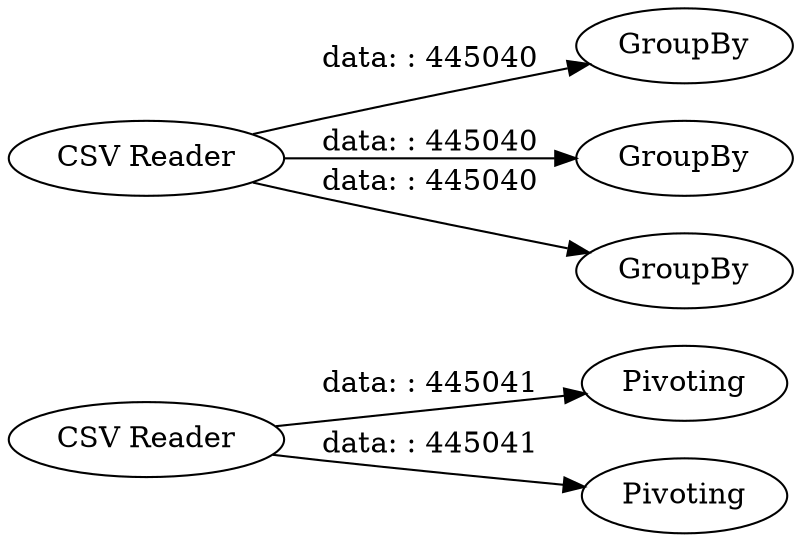 digraph {
	"6265336339227912560_45" [label=Pivoting]
	"6265336339227912560_44" [label=Pivoting]
	"6265336339227912560_41" [label=GroupBy]
	"6265336339227912560_43" [label="CSV Reader"]
	"6265336339227912560_40" [label=GroupBy]
	"6265336339227912560_39" [label="CSV Reader"]
	"6265336339227912560_42" [label=GroupBy]
	"6265336339227912560_39" -> "6265336339227912560_40" [label="data: : 445040"]
	"6265336339227912560_43" -> "6265336339227912560_44" [label="data: : 445041"]
	"6265336339227912560_39" -> "6265336339227912560_41" [label="data: : 445040"]
	"6265336339227912560_39" -> "6265336339227912560_42" [label="data: : 445040"]
	"6265336339227912560_43" -> "6265336339227912560_45" [label="data: : 445041"]
	rankdir=LR
}
